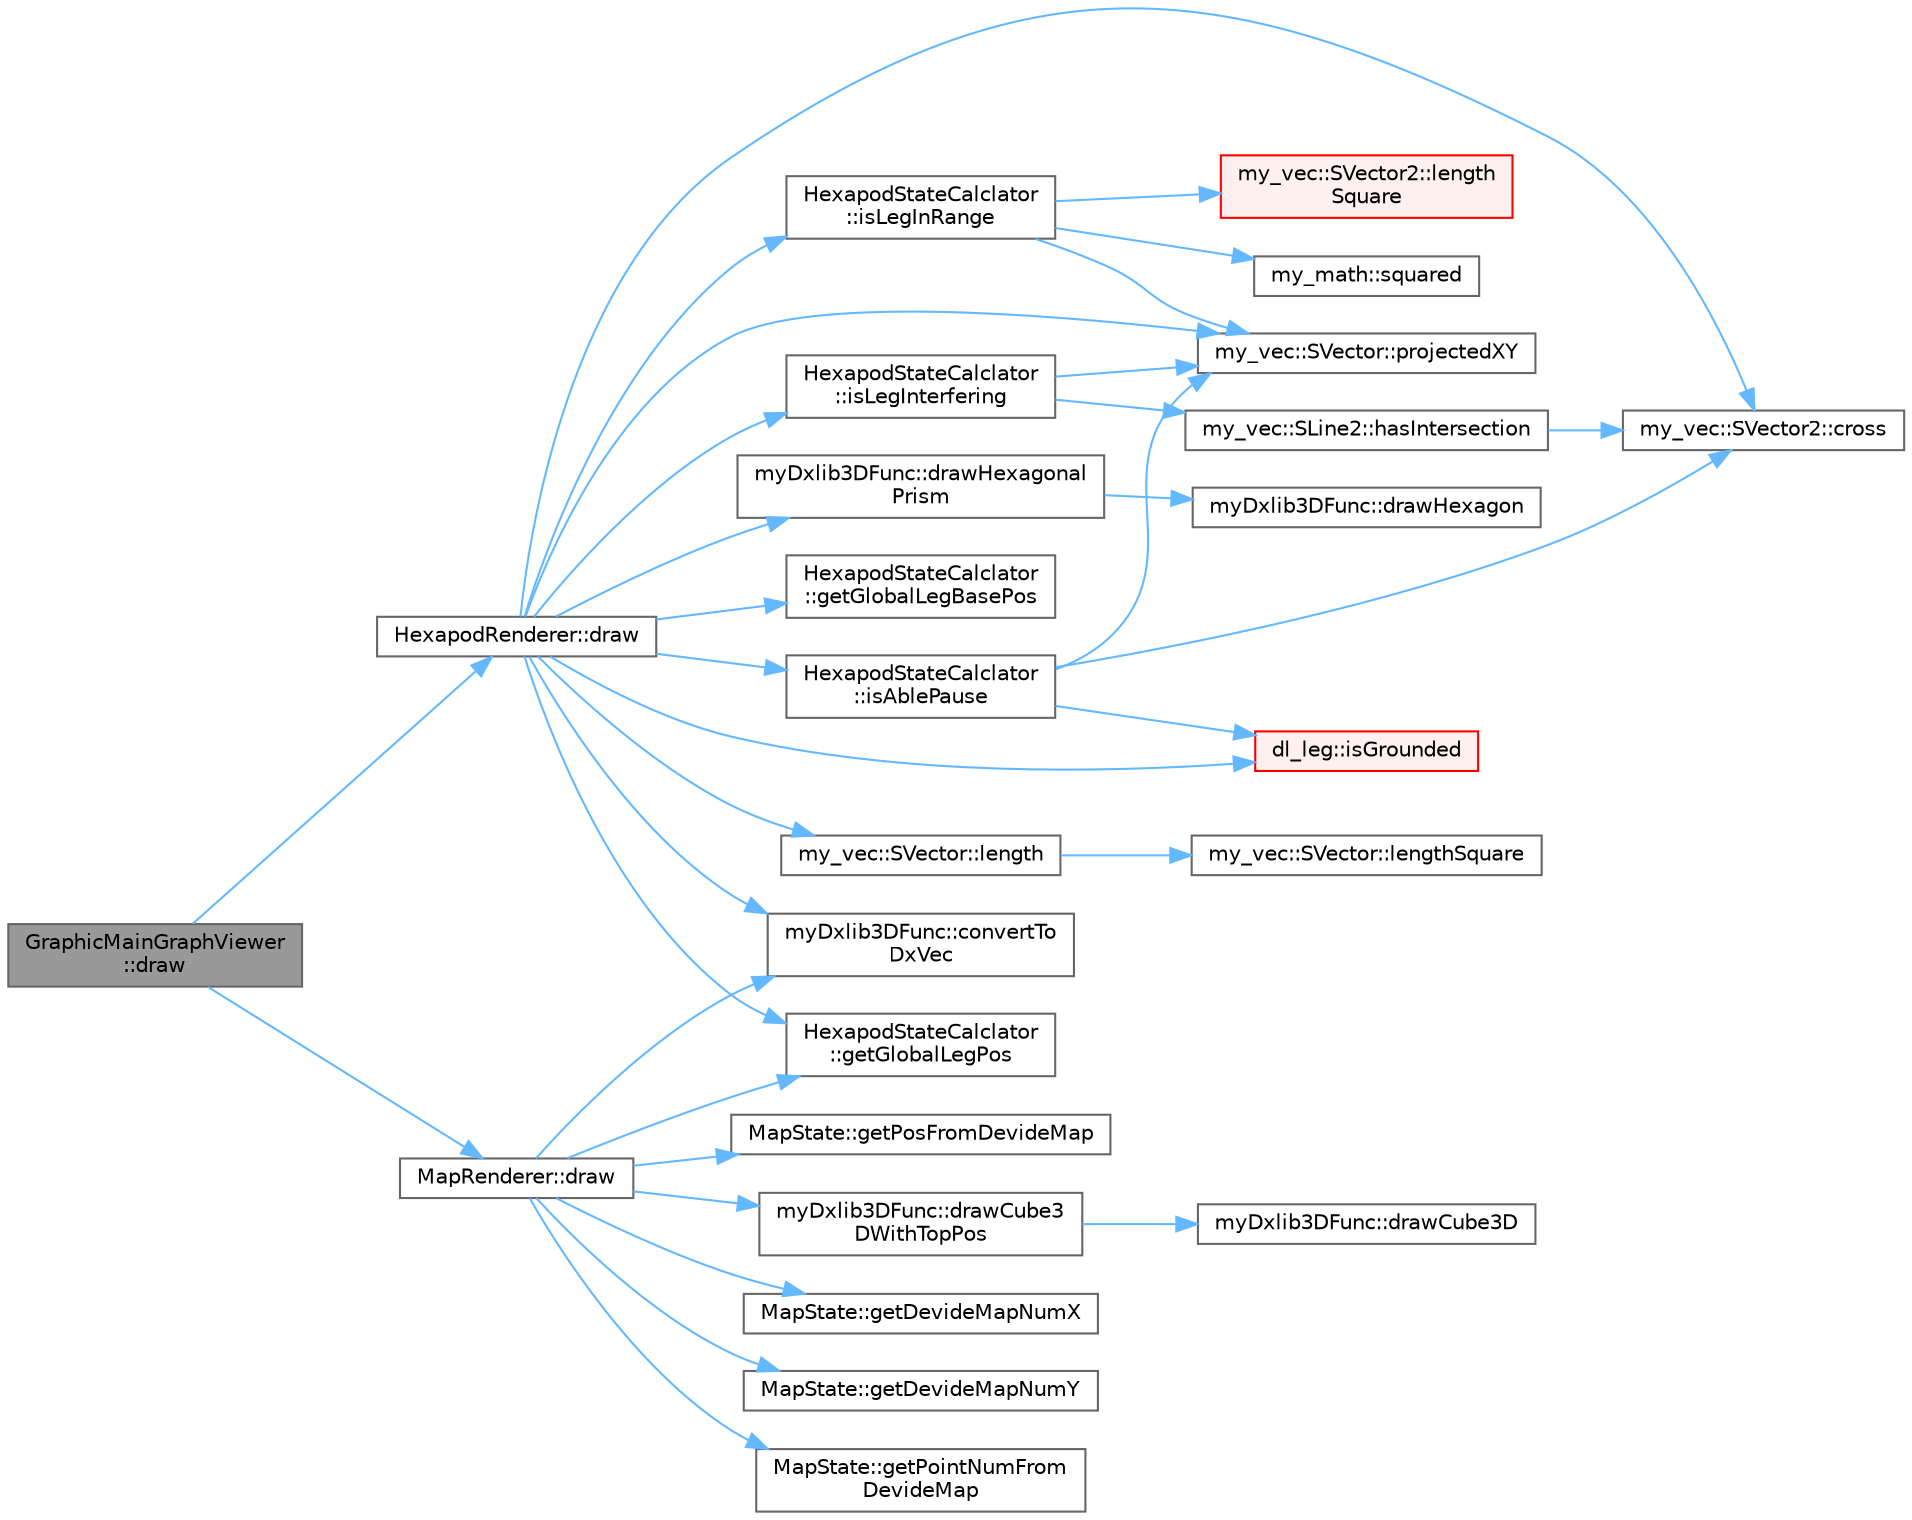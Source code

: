 digraph "GraphicMainGraphViewer::draw"
{
 // LATEX_PDF_SIZE
  bgcolor="transparent";
  edge [fontname=Helvetica,fontsize=10,labelfontname=Helvetica,labelfontsize=10];
  node [fontname=Helvetica,fontsize=10,shape=box,height=0.2,width=0.4];
  rankdir="LR";
  Node1 [id="Node000001",label="GraphicMainGraphViewer\l::draw",height=0.2,width=0.4,color="gray40", fillcolor="grey60", style="filled", fontcolor="black",tooltip="描画を行う．ここでは描画系の処理のみを行い内部のデータを更新しないためconstを付けている．純粋仮想関数．"];
  Node1 -> Node2 [id="edge1_Node000001_Node000002",color="steelblue1",style="solid",tooltip=" "];
  Node2 [id="Node000002",label="MapRenderer::draw",height=0.2,width=0.4,color="grey40", fillcolor="white", style="filled",URL="$class_map_renderer.html#ab8b1c4579492e8d74fb990d4d570656a",tooltip="マップの描画を行う．"];
  Node2 -> Node3 [id="edge2_Node000002_Node000003",color="steelblue1",style="solid",tooltip=" "];
  Node3 [id="Node000003",label="myDxlib3DFunc::convertTo\lDxVec",height=0.2,width=0.4,color="grey40", fillcolor="white", style="filled",URL="$namespacemy_dxlib3_d_func.html#ac2915c6b26f654cd06cef50f8466352f",tooltip="Dxlibの座標を示すVECTORと，このプログラムで使用しているSVectorを変換する． ロボット座標系は右手座標系，Dxlibは左手座標系(工学は右手・ゲームライブラリは左手が多い気がする)なので..."];
  Node2 -> Node4 [id="edge3_Node000002_Node000004",color="steelblue1",style="solid",tooltip=" "];
  Node4 [id="Node000004",label="myDxlib3DFunc::drawCube3\lDWithTopPos",height=0.2,width=0.4,color="grey40", fillcolor="white", style="filled",URL="$namespacemy_dxlib3_d_func.html#a90d39c1e130a2a6ba1d39da07105c62c",tooltip="3D空間に立方体を描画する．立方体の上面の中心の座標から描画する．"];
  Node4 -> Node5 [id="edge4_Node000004_Node000005",color="steelblue1",style="solid",tooltip=" "];
  Node5 [id="Node000005",label="myDxlib3DFunc::drawCube3D",height=0.2,width=0.4,color="grey40", fillcolor="white", style="filled",URL="$namespacemy_dxlib3_d_func.html#aceb2c05bbccc6ab1e30e0c8f250fde4d",tooltip="3D空間に立方体を描画する．"];
  Node2 -> Node6 [id="edge5_Node000002_Node000006",color="steelblue1",style="solid",tooltip=" "];
  Node6 [id="Node000006",label="MapState::getDevideMapNumX",height=0.2,width=0.4,color="grey40", fillcolor="white", style="filled",URL="$class_map_state.html#aa774afefe0a0cbf9a7bf2f8633ea65a6",tooltip="グローバルのx座標の値から，m_devide_mapのどこをさしているか計算して返す．   範囲外の値を指定した場合は，0またはマップの端の座標を返す．"];
  Node2 -> Node7 [id="edge6_Node000002_Node000007",color="steelblue1",style="solid",tooltip=" "];
  Node7 [id="Node000007",label="MapState::getDevideMapNumY",height=0.2,width=0.4,color="grey40", fillcolor="white", style="filled",URL="$class_map_state.html#af032d022391628b0bcc6185ad02938aa",tooltip="グローバルのy座標の値から，m_devide_mapのどこをさしているか計算して返す．   範囲外の値を指定した場合は，0またはマップの端の座標を返す．"];
  Node2 -> Node8 [id="edge7_Node000002_Node000008",color="steelblue1",style="solid",tooltip=" "];
  Node8 [id="Node000008",label="HexapodStateCalclator\l::getGlobalLegPos",height=0.2,width=0.4,color="grey40", fillcolor="white", style="filled",URL="$class_hexapod_state_calclator.html#a07f1e2f659fb9c34344a6ba821f128cf",tooltip="脚座標は脚の付け根を原点とした座標系なので，それをグローバル座標に変換する．"];
  Node2 -> Node9 [id="edge8_Node000002_Node000009",color="steelblue1",style="solid",tooltip=" "];
  Node9 [id="Node000009",label="MapState::getPointNumFrom\lDevideMap",height=0.2,width=0.4,color="grey40", fillcolor="white", style="filled",URL="$class_map_state.html#afc4b1ab9248eb27e060296491ca898d7",tooltip="長方形状に切り分けられたマップから，脚設置可能点の数を取得する．   範囲外の値を指定した場合は，0を返す．"];
  Node2 -> Node10 [id="edge9_Node000002_Node000010",color="steelblue1",style="solid",tooltip=" "];
  Node10 [id="Node000010",label="MapState::getPosFromDevideMap",height=0.2,width=0.4,color="grey40", fillcolor="white", style="filled",URL="$class_map_state.html#abf19724d4f5f7f8f570cefb5f4f747a3",tooltip="長方形状に切り分けられたマップから，脚設置可能点の実際の座標を取得する．   範囲外の値を指定した場合は，(0,0,0)を返す．"];
  Node1 -> Node11 [id="edge10_Node000001_Node000011",color="steelblue1",style="solid",tooltip=" "];
  Node11 [id="Node000011",label="HexapodRenderer::draw",height=0.2,width=0.4,color="grey40", fillcolor="white", style="filled",URL="$class_hexapod_renderer.html#ada03952583267029a71d57500ec11b70",tooltip="ロボットを3D空間に描画する．"];
  Node11 -> Node3 [id="edge11_Node000011_Node000003",color="steelblue1",style="solid",tooltip=" "];
  Node11 -> Node12 [id="edge12_Node000011_Node000012",color="steelblue1",style="solid",tooltip=" "];
  Node12 [id="Node000012",label="my_vec::SVector2::cross",height=0.2,width=0.4,color="grey40", fillcolor="white", style="filled",URL="$structmy__vec_1_1_s_vector2.html#ac2b5470c2541a3292a27b38840ebb7c2",tooltip="このベクトルとotherの外積を返す"];
  Node11 -> Node13 [id="edge13_Node000011_Node000013",color="steelblue1",style="solid",tooltip=" "];
  Node13 [id="Node000013",label="myDxlib3DFunc::drawHexagonal\lPrism",height=0.2,width=0.4,color="grey40", fillcolor="white", style="filled",URL="$namespacemy_dxlib3_d_func.html#a8d83f6b33250efed9dcacb13a2241a60",tooltip="3D空間に六角柱を描画する．"];
  Node13 -> Node14 [id="edge14_Node000013_Node000014",color="steelblue1",style="solid",tooltip=" "];
  Node14 [id="Node000014",label="myDxlib3DFunc::drawHexagon",height=0.2,width=0.4,color="grey40", fillcolor="white", style="filled",URL="$namespacemy_dxlib3_d_func.html#a81a081efc2cf06192a8db3a9566a43ae",tooltip="3D空間に六角形を描画する．"];
  Node11 -> Node15 [id="edge15_Node000011_Node000015",color="steelblue1",style="solid",tooltip=" "];
  Node15 [id="Node000015",label="HexapodStateCalclator\l::getGlobalLegBasePos",height=0.2,width=0.4,color="grey40", fillcolor="white", style="filled",URL="$class_hexapod_state_calclator.html#a6929ec7484c6d43815c4b88ba6ab7024",tooltip="脚位置は離散化されて制御されるが，その時の4の位置をグローバル座標で出力する．"];
  Node11 -> Node8 [id="edge16_Node000011_Node000008",color="steelblue1",style="solid",tooltip=" "];
  Node11 -> Node16 [id="edge17_Node000011_Node000016",color="steelblue1",style="solid",tooltip=" "];
  Node16 [id="Node000016",label="HexapodStateCalclator\l::isAblePause",height=0.2,width=0.4,color="grey40", fillcolor="white", style="filled",URL="$class_hexapod_state_calclator.html#a5e34910a6da418efdc1e1632672f15e7",tooltip="転ばない姿勢かどうか調べる．"];
  Node16 -> Node12 [id="edge18_Node000016_Node000012",color="steelblue1",style="solid",tooltip=" "];
  Node16 -> Node17 [id="edge19_Node000016_Node000017",color="steelblue1",style="solid",tooltip=" "];
  Node17 [id="Node000017",label="dl_leg::isGrounded",height=0.2,width=0.4,color="red", fillcolor="#FFF0F0", style="filled",URL="$namespacedl__leg.html#ad9c7dd2eccb0f1660b81a56b17b889c3",tooltip="脚番号_leg_num 0 〜 5 に応じて，その脚が接地しているかを調べる． 脚は右前脚を0番として，時計回りに0,1,2,3,4,5となる．左前足が5番．"];
  Node16 -> Node19 [id="edge20_Node000016_Node000019",color="steelblue1",style="solid",tooltip=" "];
  Node19 [id="Node000019",label="my_vec::SVector::projectedXY",height=0.2,width=0.4,color="grey40", fillcolor="white", style="filled",URL="$structmy__vec_1_1_s_vector.html#ada5408a85d72fdbf6ae0f5f6d42862f7",tooltip="XY平面に射影したベクトルを返す．"];
  Node11 -> Node17 [id="edge21_Node000011_Node000017",color="steelblue1",style="solid",tooltip=" "];
  Node11 -> Node20 [id="edge22_Node000011_Node000020",color="steelblue1",style="solid",tooltip=" "];
  Node20 [id="Node000020",label="HexapodStateCalclator\l::isLegInRange",height=0.2,width=0.4,color="grey40", fillcolor="white", style="filled",URL="$class_hexapod_state_calclator.html#a44b81247eee6784742703a394716739d",tooltip="脚が可動範囲内かチェックする．速度重視のため，ざっくりとした計算を行う．"];
  Node20 -> Node21 [id="edge23_Node000020_Node000021",color="steelblue1",style="solid",tooltip=" "];
  Node21 [id="Node000021",label="my_vec::SVector2::length\lSquare",height=0.2,width=0.4,color="red", fillcolor="#FFF0F0", style="filled",URL="$structmy__vec_1_1_s_vector2.html#a7fa50793aa9b2afa33a1a331169a56e3",tooltip="このベクトルの長さの2乗を返す"];
  Node20 -> Node19 [id="edge24_Node000020_Node000019",color="steelblue1",style="solid",tooltip=" "];
  Node20 -> Node23 [id="edge25_Node000020_Node000023",color="steelblue1",style="solid",tooltip=" "];
  Node23 [id="Node000023",label="my_math::squared",height=0.2,width=0.4,color="grey40", fillcolor="white", style="filled",URL="$namespacemy__math.html#aacc8f27ccee67f8dd99906b16d707769",tooltip="2乗した値を返す関数．"];
  Node11 -> Node24 [id="edge26_Node000011_Node000024",color="steelblue1",style="solid",tooltip=" "];
  Node24 [id="Node000024",label="HexapodStateCalclator\l::isLegInterfering",height=0.2,width=0.4,color="grey40", fillcolor="white", style="filled",URL="$class_hexapod_state_calclator.html#a4b7626cfcaab44e79148c5f5b4acd30f",tooltip="脚の干渉をチェックする．"];
  Node24 -> Node25 [id="edge27_Node000024_Node000025",color="steelblue1",style="solid",tooltip=" "];
  Node25 [id="Node000025",label="my_vec::SLine2::hasIntersection",height=0.2,width=0.4,color="grey40", fillcolor="white", style="filled",URL="$structmy__vec_1_1_s_line2.html#a3599e0d2dcd3d912ccd5fb20ebdb67f7",tooltip="交点が存在しているかどうか調べる関数"];
  Node25 -> Node12 [id="edge28_Node000025_Node000012",color="steelblue1",style="solid",tooltip=" "];
  Node24 -> Node19 [id="edge29_Node000024_Node000019",color="steelblue1",style="solid",tooltip=" "];
  Node11 -> Node26 [id="edge30_Node000011_Node000026",color="steelblue1",style="solid",tooltip=" "];
  Node26 [id="Node000026",label="my_vec::SVector::length",height=0.2,width=0.4,color="grey40", fillcolor="white", style="filled",URL="$structmy__vec_1_1_s_vector.html#ab7e048615bd7e965e0be62a3e92a32c1",tooltip="ベクトルの長さを返す．sqrt(ルートの計算)がまぁまぁ重いので，lengthSquareでいいならこっち使うべき．"];
  Node26 -> Node27 [id="edge31_Node000026_Node000027",color="steelblue1",style="solid",tooltip=" "];
  Node27 [id="Node000027",label="my_vec::SVector::lengthSquare",height=0.2,width=0.4,color="grey40", fillcolor="white", style="filled",URL="$structmy__vec_1_1_s_vector.html#ad0873be2086aeb705197892cbace0b38",tooltip="ベクトルの長さの2乗を返す．sqrt(ルートの計算)がまぁまぁ重いのでこっちを使えるなら使うべき．"];
  Node11 -> Node19 [id="edge32_Node000011_Node000019",color="steelblue1",style="solid",tooltip=" "];
}
